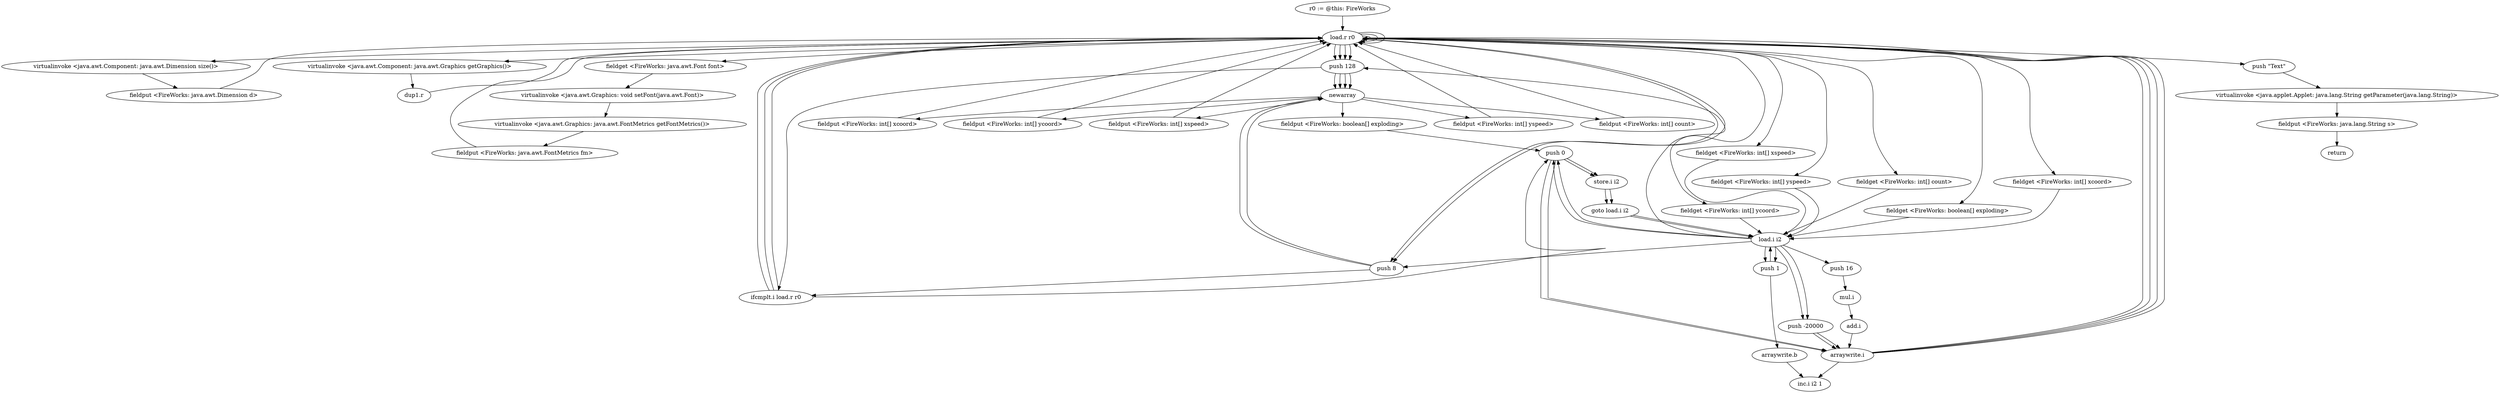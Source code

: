 digraph "" {
    "r0 := @this: FireWorks"
    "load.r r0"
    "r0 := @this: FireWorks"->"load.r r0";
    "load.r r0"->"load.r r0";
    "virtualinvoke <java.awt.Component: java.awt.Dimension size()>"
    "load.r r0"->"virtualinvoke <java.awt.Component: java.awt.Dimension size()>";
    "fieldput <FireWorks: java.awt.Dimension d>"
    "virtualinvoke <java.awt.Component: java.awt.Dimension size()>"->"fieldput <FireWorks: java.awt.Dimension d>";
    "fieldput <FireWorks: java.awt.Dimension d>"->"load.r r0";
    "load.r r0"->"load.r r0";
    "virtualinvoke <java.awt.Component: java.awt.Graphics getGraphics()>"
    "load.r r0"->"virtualinvoke <java.awt.Component: java.awt.Graphics getGraphics()>";
    "dup1.r"
    "virtualinvoke <java.awt.Component: java.awt.Graphics getGraphics()>"->"dup1.r";
    "dup1.r"->"load.r r0";
    "fieldget <FireWorks: java.awt.Font font>"
    "load.r r0"->"fieldget <FireWorks: java.awt.Font font>";
    "virtualinvoke <java.awt.Graphics: void setFont(java.awt.Font)>"
    "fieldget <FireWorks: java.awt.Font font>"->"virtualinvoke <java.awt.Graphics: void setFont(java.awt.Font)>";
    "virtualinvoke <java.awt.Graphics: java.awt.FontMetrics getFontMetrics()>"
    "virtualinvoke <java.awt.Graphics: void setFont(java.awt.Font)>"->"virtualinvoke <java.awt.Graphics: java.awt.FontMetrics getFontMetrics()>";
    "fieldput <FireWorks: java.awt.FontMetrics fm>"
    "virtualinvoke <java.awt.Graphics: java.awt.FontMetrics getFontMetrics()>"->"fieldput <FireWorks: java.awt.FontMetrics fm>";
    "fieldput <FireWorks: java.awt.FontMetrics fm>"->"load.r r0";
    "push 128"
    "load.r r0"->"push 128";
    "newarray"
    "push 128"->"newarray";
    "fieldput <FireWorks: int[] xcoord>"
    "newarray"->"fieldput <FireWorks: int[] xcoord>";
    "fieldput <FireWorks: int[] xcoord>"->"load.r r0";
    "load.r r0"->"push 128";
    "push 128"->"newarray";
    "fieldput <FireWorks: int[] ycoord>"
    "newarray"->"fieldput <FireWorks: int[] ycoord>";
    "fieldput <FireWorks: int[] ycoord>"->"load.r r0";
    "load.r r0"->"push 128";
    "push 128"->"newarray";
    "fieldput <FireWorks: int[] xspeed>"
    "newarray"->"fieldput <FireWorks: int[] xspeed>";
    "fieldput <FireWorks: int[] xspeed>"->"load.r r0";
    "load.r r0"->"push 128";
    "push 128"->"newarray";
    "fieldput <FireWorks: int[] yspeed>"
    "newarray"->"fieldput <FireWorks: int[] yspeed>";
    "fieldput <FireWorks: int[] yspeed>"->"load.r r0";
    "push 8"
    "load.r r0"->"push 8";
    "push 8"->"newarray";
    "fieldput <FireWorks: int[] count>"
    "newarray"->"fieldput <FireWorks: int[] count>";
    "fieldput <FireWorks: int[] count>"->"load.r r0";
    "load.r r0"->"push 8";
    "push 8"->"newarray";
    "fieldput <FireWorks: boolean[] exploding>"
    "newarray"->"fieldput <FireWorks: boolean[] exploding>";
    "push 0"
    "fieldput <FireWorks: boolean[] exploding>"->"push 0";
    "store.i i2"
    "push 0"->"store.i i2";
    "goto load.i i2"
    "store.i i2"->"goto load.i i2";
    "load.i i2"
    "goto load.i i2"->"load.i i2";
    "load.i i2"->"push 128";
    "ifcmplt.i load.r r0"
    "push 128"->"ifcmplt.i load.r r0";
    "ifcmplt.i load.r r0"->"push 0";
    "push 0"->"store.i i2";
    "store.i i2"->"goto load.i i2";
    "goto load.i i2"->"load.i i2";
    "load.i i2"->"push 8";
    "push 8"->"ifcmplt.i load.r r0";
    "ifcmplt.i load.r r0"->"load.r r0";
    "load.r r0"->"load.r r0";
    "push \"Text\""
    "load.r r0"->"push \"Text\"";
    "virtualinvoke <java.applet.Applet: java.lang.String getParameter(java.lang.String)>"
    "push \"Text\""->"virtualinvoke <java.applet.Applet: java.lang.String getParameter(java.lang.String)>";
    "fieldput <FireWorks: java.lang.String s>"
    "virtualinvoke <java.applet.Applet: java.lang.String getParameter(java.lang.String)>"->"fieldput <FireWorks: java.lang.String s>";
    "return"
    "fieldput <FireWorks: java.lang.String s>"->"return";
    "ifcmplt.i load.r r0"->"load.r r0";
    "fieldget <FireWorks: int[] count>"
    "load.r r0"->"fieldget <FireWorks: int[] count>";
    "fieldget <FireWorks: int[] count>"->"load.i i2";
    "push 1"
    "load.i i2"->"push 1";
    "push 1"->"load.i i2";
    "push 16"
    "load.i i2"->"push 16";
    "mul.i"
    "push 16"->"mul.i";
    "add.i"
    "mul.i"->"add.i";
    "arraywrite.i"
    "add.i"->"arraywrite.i";
    "arraywrite.i"->"load.r r0";
    "fieldget <FireWorks: boolean[] exploding>"
    "load.r r0"->"fieldget <FireWorks: boolean[] exploding>";
    "fieldget <FireWorks: boolean[] exploding>"->"load.i i2";
    "load.i i2"->"push 1";
    "arraywrite.b"
    "push 1"->"arraywrite.b";
    "inc.i i2 1"
    "arraywrite.b"->"inc.i i2 1";
    "ifcmplt.i load.r r0"->"load.r r0";
    "fieldget <FireWorks: int[] xcoord>"
    "load.r r0"->"fieldget <FireWorks: int[] xcoord>";
    "fieldget <FireWorks: int[] xcoord>"->"load.i i2";
    "push -20000"
    "load.i i2"->"push -20000";
    "push -20000"->"arraywrite.i";
    "arraywrite.i"->"load.r r0";
    "fieldget <FireWorks: int[] ycoord>"
    "load.r r0"->"fieldget <FireWorks: int[] ycoord>";
    "fieldget <FireWorks: int[] ycoord>"->"load.i i2";
    "load.i i2"->"push -20000";
    "push -20000"->"arraywrite.i";
    "arraywrite.i"->"load.r r0";
    "fieldget <FireWorks: int[] xspeed>"
    "load.r r0"->"fieldget <FireWorks: int[] xspeed>";
    "fieldget <FireWorks: int[] xspeed>"->"load.i i2";
    "load.i i2"->"push 0";
    "push 0"->"arraywrite.i";
    "arraywrite.i"->"load.r r0";
    "fieldget <FireWorks: int[] yspeed>"
    "load.r r0"->"fieldget <FireWorks: int[] yspeed>";
    "fieldget <FireWorks: int[] yspeed>"->"load.i i2";
    "load.i i2"->"push 0";
    "push 0"->"arraywrite.i";
    "arraywrite.i"->"inc.i i2 1";
}
